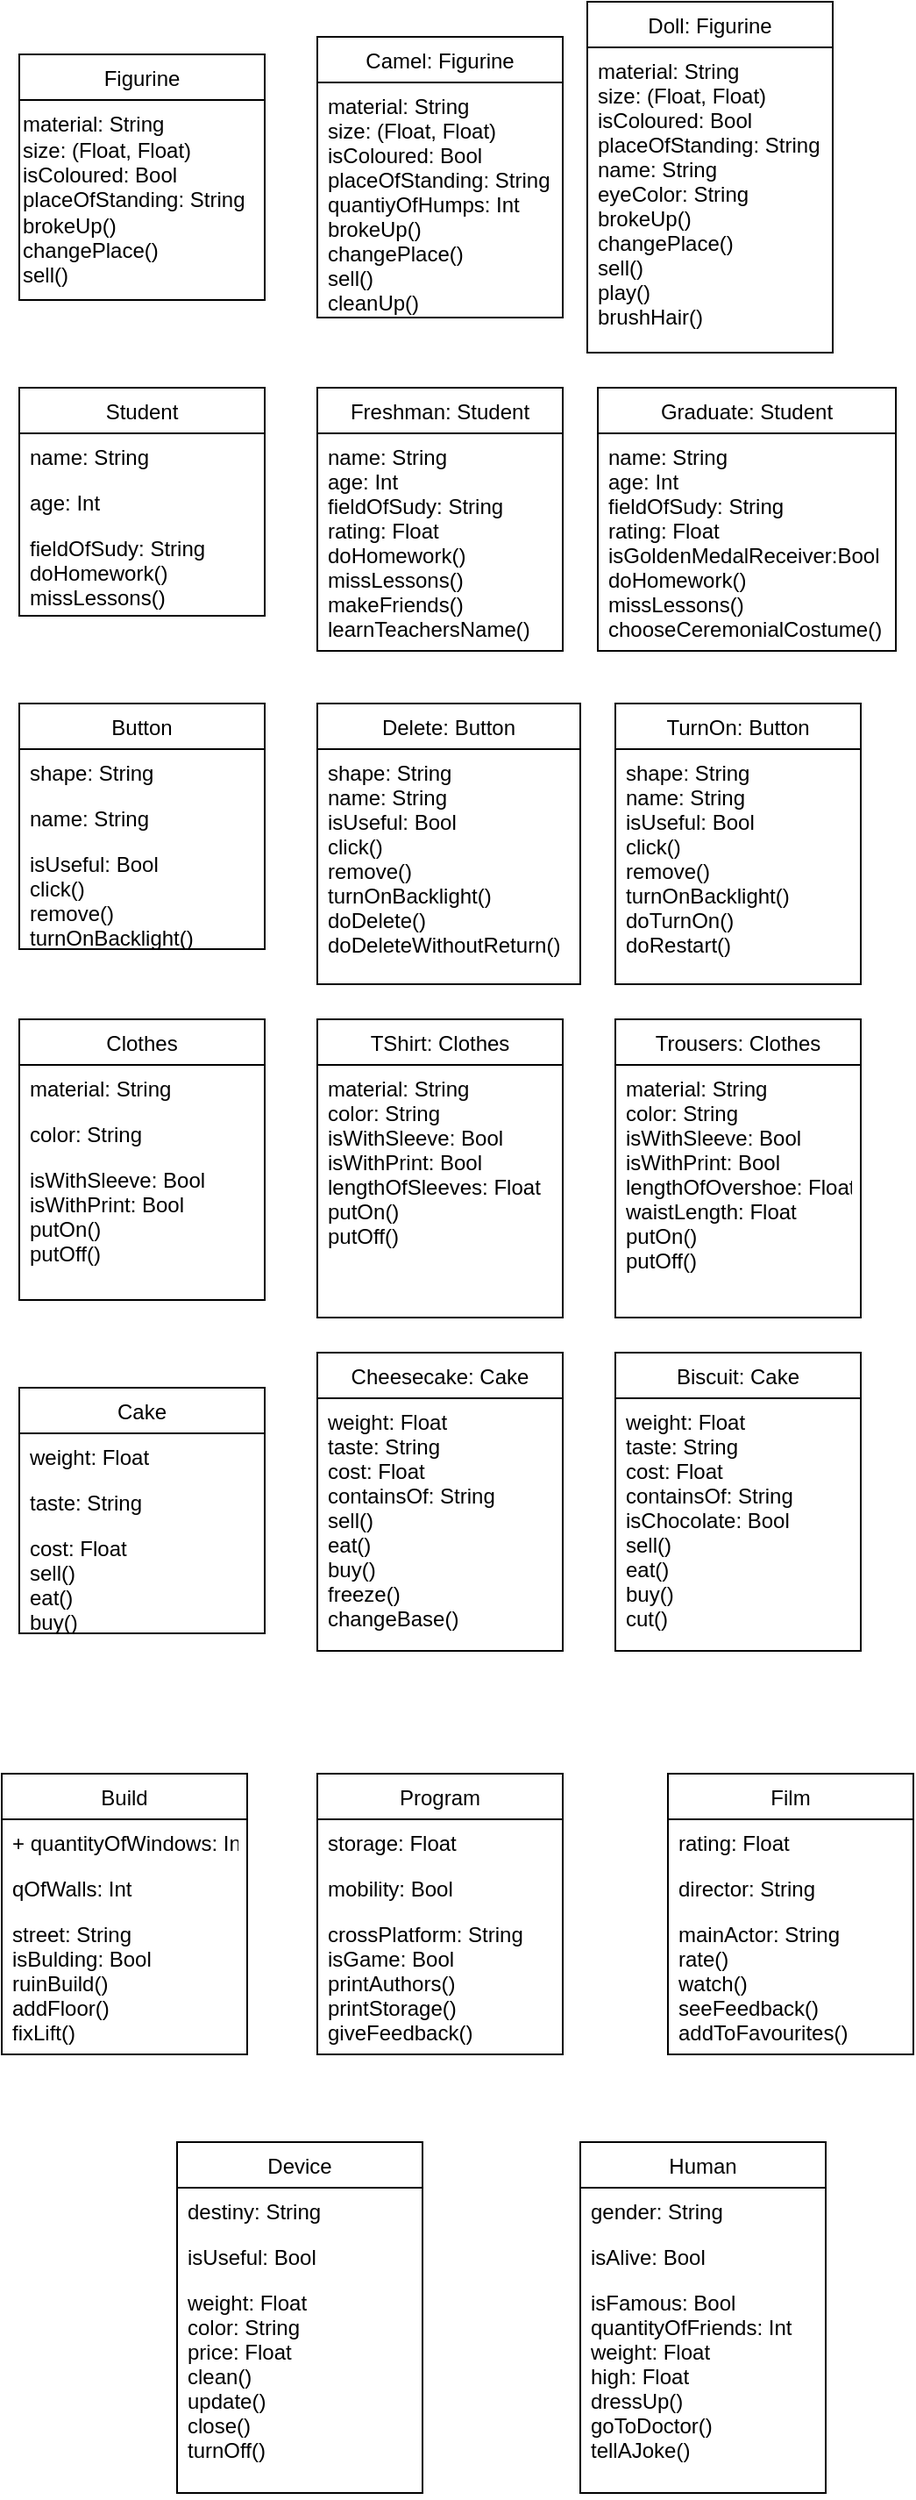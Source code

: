 <mxfile version="15.4.1" type="github">
  <diagram id="C5RBs43oDa-KdzZeNtuy" name="Page-1">
    <mxGraphModel dx="483" dy="1688" grid="1" gridSize="10" guides="1" tooltips="1" connect="1" arrows="1" fold="1" page="1" pageScale="1" pageWidth="827" pageHeight="1169" math="0" shadow="0">
      <root>
        <mxCell id="WIyWlLk6GJQsqaUBKTNV-0" />
        <mxCell id="WIyWlLk6GJQsqaUBKTNV-1" parent="WIyWlLk6GJQsqaUBKTNV-0" />
        <mxCell id="d9hjLv1WuLnABqPmbMbq-0" value="Build" style="swimlane;fontStyle=0;childLayout=stackLayout;horizontal=1;startSize=26;fillColor=none;horizontalStack=0;resizeParent=1;resizeParentMax=0;resizeLast=0;collapsible=1;marginBottom=0;" parent="WIyWlLk6GJQsqaUBKTNV-1" vertex="1">
          <mxGeometry x="80" y="-140" width="140" height="160" as="geometry">
            <mxRectangle x="200" y="-570" width="60" height="26" as="alternateBounds" />
          </mxGeometry>
        </mxCell>
        <mxCell id="d9hjLv1WuLnABqPmbMbq-1" value="+ quantityOfWindows: Int" style="text;strokeColor=none;fillColor=none;align=left;verticalAlign=top;spacingLeft=4;spacingRight=4;overflow=hidden;rotatable=0;points=[[0,0.5],[1,0.5]];portConstraint=eastwest;" parent="d9hjLv1WuLnABqPmbMbq-0" vertex="1">
          <mxGeometry y="26" width="140" height="26" as="geometry" />
        </mxCell>
        <mxCell id="d9hjLv1WuLnABqPmbMbq-2" value="qOfWalls: Int" style="text;strokeColor=none;fillColor=none;align=left;verticalAlign=top;spacingLeft=4;spacingRight=4;overflow=hidden;rotatable=0;points=[[0,0.5],[1,0.5]];portConstraint=eastwest;" parent="d9hjLv1WuLnABqPmbMbq-0" vertex="1">
          <mxGeometry y="52" width="140" height="26" as="geometry" />
        </mxCell>
        <mxCell id="d9hjLv1WuLnABqPmbMbq-3" value="street: String&#xa;isBulding: Bool&#xa;ruinBuild()&#xa;addFloor()&#xa;fixLift()" style="text;strokeColor=none;fillColor=none;align=left;verticalAlign=top;spacingLeft=4;spacingRight=4;overflow=hidden;rotatable=0;points=[[0,0.5],[1,0.5]];portConstraint=eastwest;" parent="d9hjLv1WuLnABqPmbMbq-0" vertex="1">
          <mxGeometry y="78" width="140" height="82" as="geometry" />
        </mxCell>
        <mxCell id="d9hjLv1WuLnABqPmbMbq-6" value="Program" style="swimlane;fontStyle=0;childLayout=stackLayout;horizontal=1;startSize=26;fillColor=none;horizontalStack=0;resizeParent=1;resizeParentMax=0;resizeLast=0;collapsible=1;marginBottom=0;" parent="WIyWlLk6GJQsqaUBKTNV-1" vertex="1">
          <mxGeometry x="260" y="-140" width="140" height="160" as="geometry" />
        </mxCell>
        <mxCell id="d9hjLv1WuLnABqPmbMbq-7" value="storage: Float" style="text;strokeColor=none;fillColor=none;align=left;verticalAlign=top;spacingLeft=4;spacingRight=4;overflow=hidden;rotatable=0;points=[[0,0.5],[1,0.5]];portConstraint=eastwest;" parent="d9hjLv1WuLnABqPmbMbq-6" vertex="1">
          <mxGeometry y="26" width="140" height="26" as="geometry" />
        </mxCell>
        <mxCell id="d9hjLv1WuLnABqPmbMbq-8" value="mobility: Bool" style="text;strokeColor=none;fillColor=none;align=left;verticalAlign=top;spacingLeft=4;spacingRight=4;overflow=hidden;rotatable=0;points=[[0,0.5],[1,0.5]];portConstraint=eastwest;" parent="d9hjLv1WuLnABqPmbMbq-6" vertex="1">
          <mxGeometry y="52" width="140" height="26" as="geometry" />
        </mxCell>
        <mxCell id="d9hjLv1WuLnABqPmbMbq-9" value="crossPlatform: String&#xa;isGame: Bool&#xa;printAuthors()&#xa;printStorage()&#xa;giveFeedback()" style="text;strokeColor=none;fillColor=none;align=left;verticalAlign=top;spacingLeft=4;spacingRight=4;overflow=hidden;rotatable=0;points=[[0,0.5],[1,0.5]];portConstraint=eastwest;" parent="d9hjLv1WuLnABqPmbMbq-6" vertex="1">
          <mxGeometry y="78" width="140" height="82" as="geometry" />
        </mxCell>
        <mxCell id="d9hjLv1WuLnABqPmbMbq-10" value="Film" style="swimlane;fontStyle=0;childLayout=stackLayout;horizontal=1;startSize=26;fillColor=none;horizontalStack=0;resizeParent=1;resizeParentMax=0;resizeLast=0;collapsible=1;marginBottom=0;" parent="WIyWlLk6GJQsqaUBKTNV-1" vertex="1">
          <mxGeometry x="460" y="-140" width="140" height="160" as="geometry" />
        </mxCell>
        <mxCell id="d9hjLv1WuLnABqPmbMbq-11" value="rating: Float" style="text;strokeColor=none;fillColor=none;align=left;verticalAlign=top;spacingLeft=4;spacingRight=4;overflow=hidden;rotatable=0;points=[[0,0.5],[1,0.5]];portConstraint=eastwest;" parent="d9hjLv1WuLnABqPmbMbq-10" vertex="1">
          <mxGeometry y="26" width="140" height="26" as="geometry" />
        </mxCell>
        <mxCell id="d9hjLv1WuLnABqPmbMbq-12" value="director: String" style="text;strokeColor=none;fillColor=none;align=left;verticalAlign=top;spacingLeft=4;spacingRight=4;overflow=hidden;rotatable=0;points=[[0,0.5],[1,0.5]];portConstraint=eastwest;" parent="d9hjLv1WuLnABqPmbMbq-10" vertex="1">
          <mxGeometry y="52" width="140" height="26" as="geometry" />
        </mxCell>
        <mxCell id="d9hjLv1WuLnABqPmbMbq-13" value="mainActor: String&#xa;rate()&#xa;watch()&#xa;seeFeedback()&#xa;addToFavourites()" style="text;strokeColor=none;fillColor=none;align=left;verticalAlign=top;spacingLeft=4;spacingRight=4;overflow=hidden;rotatable=0;points=[[0,0.5],[1,0.5]];portConstraint=eastwest;" parent="d9hjLv1WuLnABqPmbMbq-10" vertex="1">
          <mxGeometry y="78" width="140" height="82" as="geometry" />
        </mxCell>
        <mxCell id="d9hjLv1WuLnABqPmbMbq-14" value="Device" style="swimlane;fontStyle=0;childLayout=stackLayout;horizontal=1;startSize=26;fillColor=none;horizontalStack=0;resizeParent=1;resizeParentMax=0;resizeLast=0;collapsible=1;marginBottom=0;" parent="WIyWlLk6GJQsqaUBKTNV-1" vertex="1">
          <mxGeometry x="180" y="70" width="140" height="200" as="geometry" />
        </mxCell>
        <mxCell id="d9hjLv1WuLnABqPmbMbq-15" value="destiny: String" style="text;strokeColor=none;fillColor=none;align=left;verticalAlign=top;spacingLeft=4;spacingRight=4;overflow=hidden;rotatable=0;points=[[0,0.5],[1,0.5]];portConstraint=eastwest;" parent="d9hjLv1WuLnABqPmbMbq-14" vertex="1">
          <mxGeometry y="26" width="140" height="26" as="geometry" />
        </mxCell>
        <mxCell id="d9hjLv1WuLnABqPmbMbq-16" value="isUseful: Bool" style="text;strokeColor=none;fillColor=none;align=left;verticalAlign=top;spacingLeft=4;spacingRight=4;overflow=hidden;rotatable=0;points=[[0,0.5],[1,0.5]];portConstraint=eastwest;" parent="d9hjLv1WuLnABqPmbMbq-14" vertex="1">
          <mxGeometry y="52" width="140" height="26" as="geometry" />
        </mxCell>
        <mxCell id="d9hjLv1WuLnABqPmbMbq-17" value="weight: Float&#xa;color: String&#xa;price: Float&#xa;clean()&#xa;update()&#xa;close()&#xa;turnOff()" style="text;strokeColor=none;fillColor=none;align=left;verticalAlign=top;spacingLeft=4;spacingRight=4;overflow=hidden;rotatable=0;points=[[0,0.5],[1,0.5]];portConstraint=eastwest;" parent="d9hjLv1WuLnABqPmbMbq-14" vertex="1">
          <mxGeometry y="78" width="140" height="122" as="geometry" />
        </mxCell>
        <mxCell id="d9hjLv1WuLnABqPmbMbq-18" value="Human" style="swimlane;fontStyle=0;childLayout=stackLayout;horizontal=1;startSize=26;fillColor=none;horizontalStack=0;resizeParent=1;resizeParentMax=0;resizeLast=0;collapsible=1;marginBottom=0;" parent="WIyWlLk6GJQsqaUBKTNV-1" vertex="1">
          <mxGeometry x="410" y="70" width="140" height="200" as="geometry" />
        </mxCell>
        <mxCell id="d9hjLv1WuLnABqPmbMbq-19" value="gender: String" style="text;strokeColor=none;fillColor=none;align=left;verticalAlign=top;spacingLeft=4;spacingRight=4;overflow=hidden;rotatable=0;points=[[0,0.5],[1,0.5]];portConstraint=eastwest;" parent="d9hjLv1WuLnABqPmbMbq-18" vertex="1">
          <mxGeometry y="26" width="140" height="26" as="geometry" />
        </mxCell>
        <mxCell id="d9hjLv1WuLnABqPmbMbq-20" value="isAlive: Bool" style="text;strokeColor=none;fillColor=none;align=left;verticalAlign=top;spacingLeft=4;spacingRight=4;overflow=hidden;rotatable=0;points=[[0,0.5],[1,0.5]];portConstraint=eastwest;" parent="d9hjLv1WuLnABqPmbMbq-18" vertex="1">
          <mxGeometry y="52" width="140" height="26" as="geometry" />
        </mxCell>
        <mxCell id="d9hjLv1WuLnABqPmbMbq-21" value="isFamous: Bool&#xa;quantityOfFriends: Int&#xa;weight: Float&#xa;high: Float&#xa;dressUp()&#xa;goToDoctor()&#xa;tellAJoke()" style="text;strokeColor=none;fillColor=none;align=left;verticalAlign=top;spacingLeft=4;spacingRight=4;overflow=hidden;rotatable=0;points=[[0,0.5],[1,0.5]];portConstraint=eastwest;" parent="d9hjLv1WuLnABqPmbMbq-18" vertex="1">
          <mxGeometry y="78" width="140" height="122" as="geometry" />
        </mxCell>
        <mxCell id="I-5xlqZzlYs9I6MVpBO2-0" value="Figurine" style="swimlane;fontStyle=0;childLayout=stackLayout;horizontal=1;startSize=26;fillColor=none;horizontalStack=0;resizeParent=1;resizeParentMax=0;resizeLast=0;collapsible=1;marginBottom=0;" vertex="1" parent="WIyWlLk6GJQsqaUBKTNV-1">
          <mxGeometry x="90" y="-1120" width="140" height="140" as="geometry" />
        </mxCell>
        <mxCell id="I-5xlqZzlYs9I6MVpBO2-4" value="material: String&lt;br&gt;size: (Float, Float)&lt;br&gt;isColoured: Bool&lt;br&gt;placeOfStanding: String&lt;br&gt;brokeUp()&lt;br&gt;changePlace()&lt;br&gt;sell()" style="text;html=1;strokeColor=none;fillColor=none;align=left;verticalAlign=middle;whiteSpace=wrap;rounded=0;" vertex="1" parent="I-5xlqZzlYs9I6MVpBO2-0">
          <mxGeometry y="26" width="140" height="114" as="geometry" />
        </mxCell>
        <mxCell id="I-5xlqZzlYs9I6MVpBO2-5" value="Camel: Figurine" style="swimlane;fontStyle=0;childLayout=stackLayout;horizontal=1;startSize=26;fillColor=none;horizontalStack=0;resizeParent=1;resizeParentMax=0;resizeLast=0;collapsible=1;marginBottom=0;align=center;" vertex="1" parent="WIyWlLk6GJQsqaUBKTNV-1">
          <mxGeometry x="260" y="-1130" width="140" height="160" as="geometry" />
        </mxCell>
        <mxCell id="I-5xlqZzlYs9I6MVpBO2-6" value="material: String&#xa;size: (Float, Float)&#xa;isColoured: Bool&#xa;placeOfStanding: String&#xa;quantiyOfHumps: Int&#xa;brokeUp()&#xa;changePlace()&#xa;sell()&#xa;cleanUp()" style="text;strokeColor=none;fillColor=none;align=left;verticalAlign=top;spacingLeft=4;spacingRight=4;overflow=hidden;rotatable=0;points=[[0,0.5],[1,0.5]];portConstraint=eastwest;" vertex="1" parent="I-5xlqZzlYs9I6MVpBO2-5">
          <mxGeometry y="26" width="140" height="134" as="geometry" />
        </mxCell>
        <mxCell id="I-5xlqZzlYs9I6MVpBO2-9" value="Doll: Figurine" style="swimlane;fontStyle=0;childLayout=stackLayout;horizontal=1;startSize=26;fillColor=none;horizontalStack=0;resizeParent=1;resizeParentMax=0;resizeLast=0;collapsible=1;marginBottom=0;align=center;" vertex="1" parent="WIyWlLk6GJQsqaUBKTNV-1">
          <mxGeometry x="414" y="-1150" width="140" height="200" as="geometry" />
        </mxCell>
        <mxCell id="I-5xlqZzlYs9I6MVpBO2-10" value="material: String&#xa;size: (Float, Float)&#xa;isColoured: Bool&#xa;placeOfStanding: String&#xa;name: String&#xa;eyeColor: String&#xa;brokeUp()&#xa;changePlace()&#xa;sell()&#xa;play()&#xa;brushHair()" style="text;strokeColor=none;fillColor=none;align=left;verticalAlign=top;spacingLeft=4;spacingRight=4;overflow=hidden;rotatable=0;points=[[0,0.5],[1,0.5]];portConstraint=eastwest;" vertex="1" parent="I-5xlqZzlYs9I6MVpBO2-9">
          <mxGeometry y="26" width="140" height="174" as="geometry" />
        </mxCell>
        <mxCell id="I-5xlqZzlYs9I6MVpBO2-14" value="Student" style="swimlane;fontStyle=0;childLayout=stackLayout;horizontal=1;startSize=26;fillColor=none;horizontalStack=0;resizeParent=1;resizeParentMax=0;resizeLast=0;collapsible=1;marginBottom=0;align=center;" vertex="1" parent="WIyWlLk6GJQsqaUBKTNV-1">
          <mxGeometry x="90" y="-930" width="140" height="130" as="geometry" />
        </mxCell>
        <mxCell id="I-5xlqZzlYs9I6MVpBO2-15" value="name: String" style="text;strokeColor=none;fillColor=none;align=left;verticalAlign=top;spacingLeft=4;spacingRight=4;overflow=hidden;rotatable=0;points=[[0,0.5],[1,0.5]];portConstraint=eastwest;" vertex="1" parent="I-5xlqZzlYs9I6MVpBO2-14">
          <mxGeometry y="26" width="140" height="26" as="geometry" />
        </mxCell>
        <mxCell id="I-5xlqZzlYs9I6MVpBO2-16" value="age: Int" style="text;strokeColor=none;fillColor=none;align=left;verticalAlign=top;spacingLeft=4;spacingRight=4;overflow=hidden;rotatable=0;points=[[0,0.5],[1,0.5]];portConstraint=eastwest;" vertex="1" parent="I-5xlqZzlYs9I6MVpBO2-14">
          <mxGeometry y="52" width="140" height="26" as="geometry" />
        </mxCell>
        <mxCell id="I-5xlqZzlYs9I6MVpBO2-17" value="fieldOfSudy: String&#xa;doHomework()&#xa;missLessons()" style="text;strokeColor=none;fillColor=none;align=left;verticalAlign=top;spacingLeft=4;spacingRight=4;overflow=hidden;rotatable=0;points=[[0,0.5],[1,0.5]];portConstraint=eastwest;" vertex="1" parent="I-5xlqZzlYs9I6MVpBO2-14">
          <mxGeometry y="78" width="140" height="52" as="geometry" />
        </mxCell>
        <mxCell id="I-5xlqZzlYs9I6MVpBO2-18" value="Freshman: Student" style="swimlane;fontStyle=0;childLayout=stackLayout;horizontal=1;startSize=26;fillColor=none;horizontalStack=0;resizeParent=1;resizeParentMax=0;resizeLast=0;collapsible=1;marginBottom=0;align=center;" vertex="1" parent="WIyWlLk6GJQsqaUBKTNV-1">
          <mxGeometry x="260" y="-930" width="140" height="150" as="geometry" />
        </mxCell>
        <mxCell id="I-5xlqZzlYs9I6MVpBO2-19" value="name: String&#xa;age: Int&#xa;fieldOfSudy: String&#xa;rating: Float&#xa;doHomework()&#xa;missLessons()&#xa;makeFriends()&#xa;learnTeachersName()" style="text;strokeColor=none;fillColor=none;align=left;verticalAlign=top;spacingLeft=4;spacingRight=4;overflow=hidden;rotatable=0;points=[[0,0.5],[1,0.5]];portConstraint=eastwest;" vertex="1" parent="I-5xlqZzlYs9I6MVpBO2-18">
          <mxGeometry y="26" width="140" height="124" as="geometry" />
        </mxCell>
        <mxCell id="I-5xlqZzlYs9I6MVpBO2-22" value="Graduate: Student" style="swimlane;fontStyle=0;childLayout=stackLayout;horizontal=1;startSize=26;fillColor=none;horizontalStack=0;resizeParent=1;resizeParentMax=0;resizeLast=0;collapsible=1;marginBottom=0;align=center;" vertex="1" parent="WIyWlLk6GJQsqaUBKTNV-1">
          <mxGeometry x="420" y="-930" width="170" height="150" as="geometry" />
        </mxCell>
        <mxCell id="I-5xlqZzlYs9I6MVpBO2-23" value="name: String&#xa;age: Int&#xa;fieldOfSudy: String&#xa;rating: Float&#xa;isGoldenMedalReceiver:Bool&#xa;doHomework()&#xa;missLessons()&#xa;chooseCeremonialCostume()&#xa;" style="text;strokeColor=none;fillColor=none;align=left;verticalAlign=top;spacingLeft=4;spacingRight=4;overflow=hidden;rotatable=0;points=[[0,0.5],[1,0.5]];portConstraint=eastwest;" vertex="1" parent="I-5xlqZzlYs9I6MVpBO2-22">
          <mxGeometry y="26" width="170" height="124" as="geometry" />
        </mxCell>
        <mxCell id="I-5xlqZzlYs9I6MVpBO2-26" value="Button" style="swimlane;fontStyle=0;childLayout=stackLayout;horizontal=1;startSize=26;fillColor=none;horizontalStack=0;resizeParent=1;resizeParentMax=0;resizeLast=0;collapsible=1;marginBottom=0;align=center;" vertex="1" parent="WIyWlLk6GJQsqaUBKTNV-1">
          <mxGeometry x="90" y="-750" width="140" height="140" as="geometry" />
        </mxCell>
        <mxCell id="I-5xlqZzlYs9I6MVpBO2-27" value="shape: String" style="text;strokeColor=none;fillColor=none;align=left;verticalAlign=top;spacingLeft=4;spacingRight=4;overflow=hidden;rotatable=0;points=[[0,0.5],[1,0.5]];portConstraint=eastwest;" vertex="1" parent="I-5xlqZzlYs9I6MVpBO2-26">
          <mxGeometry y="26" width="140" height="26" as="geometry" />
        </mxCell>
        <mxCell id="I-5xlqZzlYs9I6MVpBO2-28" value="name: String" style="text;strokeColor=none;fillColor=none;align=left;verticalAlign=top;spacingLeft=4;spacingRight=4;overflow=hidden;rotatable=0;points=[[0,0.5],[1,0.5]];portConstraint=eastwest;" vertex="1" parent="I-5xlqZzlYs9I6MVpBO2-26">
          <mxGeometry y="52" width="140" height="26" as="geometry" />
        </mxCell>
        <mxCell id="I-5xlqZzlYs9I6MVpBO2-29" value="isUseful: Bool&#xa;click()&#xa;remove()&#xa;turnOnBacklight()" style="text;strokeColor=none;fillColor=none;align=left;verticalAlign=top;spacingLeft=4;spacingRight=4;overflow=hidden;rotatable=0;points=[[0,0.5],[1,0.5]];portConstraint=eastwest;" vertex="1" parent="I-5xlqZzlYs9I6MVpBO2-26">
          <mxGeometry y="78" width="140" height="62" as="geometry" />
        </mxCell>
        <mxCell id="I-5xlqZzlYs9I6MVpBO2-30" value="Delete: Button" style="swimlane;fontStyle=0;childLayout=stackLayout;horizontal=1;startSize=26;fillColor=none;horizontalStack=0;resizeParent=1;resizeParentMax=0;resizeLast=0;collapsible=1;marginBottom=0;align=center;" vertex="1" parent="WIyWlLk6GJQsqaUBKTNV-1">
          <mxGeometry x="260" y="-750" width="150" height="160" as="geometry" />
        </mxCell>
        <mxCell id="I-5xlqZzlYs9I6MVpBO2-31" value="shape: String&#xa;name: String&#xa;isUseful: Bool&#xa;click()&#xa;remove()&#xa;turnOnBacklight()&#xa;doDelete()&#xa;doDeleteWithoutReturn()" style="text;strokeColor=none;fillColor=none;align=left;verticalAlign=top;spacingLeft=4;spacingRight=4;overflow=hidden;rotatable=0;points=[[0,0.5],[1,0.5]];portConstraint=eastwest;" vertex="1" parent="I-5xlqZzlYs9I6MVpBO2-30">
          <mxGeometry y="26" width="150" height="134" as="geometry" />
        </mxCell>
        <mxCell id="I-5xlqZzlYs9I6MVpBO2-34" value="TurnOn: Button" style="swimlane;fontStyle=0;childLayout=stackLayout;horizontal=1;startSize=26;fillColor=none;horizontalStack=0;resizeParent=1;resizeParentMax=0;resizeLast=0;collapsible=1;marginBottom=0;align=center;" vertex="1" parent="WIyWlLk6GJQsqaUBKTNV-1">
          <mxGeometry x="430" y="-750" width="140" height="160" as="geometry" />
        </mxCell>
        <mxCell id="I-5xlqZzlYs9I6MVpBO2-35" value="shape: String&#xa;name: String&#xa;isUseful: Bool&#xa;click()&#xa;remove()&#xa;turnOnBacklight()&#xa;doTurnOn()&#xa;doRestart()" style="text;strokeColor=none;fillColor=none;align=left;verticalAlign=top;spacingLeft=4;spacingRight=4;overflow=hidden;rotatable=0;points=[[0,0.5],[1,0.5]];portConstraint=eastwest;" vertex="1" parent="I-5xlqZzlYs9I6MVpBO2-34">
          <mxGeometry y="26" width="140" height="134" as="geometry" />
        </mxCell>
        <mxCell id="I-5xlqZzlYs9I6MVpBO2-38" value="Clothes" style="swimlane;fontStyle=0;childLayout=stackLayout;horizontal=1;startSize=26;fillColor=none;horizontalStack=0;resizeParent=1;resizeParentMax=0;resizeLast=0;collapsible=1;marginBottom=0;align=center;" vertex="1" parent="WIyWlLk6GJQsqaUBKTNV-1">
          <mxGeometry x="90" y="-570" width="140" height="160" as="geometry" />
        </mxCell>
        <mxCell id="I-5xlqZzlYs9I6MVpBO2-39" value="material: String" style="text;strokeColor=none;fillColor=none;align=left;verticalAlign=top;spacingLeft=4;spacingRight=4;overflow=hidden;rotatable=0;points=[[0,0.5],[1,0.5]];portConstraint=eastwest;" vertex="1" parent="I-5xlqZzlYs9I6MVpBO2-38">
          <mxGeometry y="26" width="140" height="26" as="geometry" />
        </mxCell>
        <mxCell id="I-5xlqZzlYs9I6MVpBO2-40" value="color: String" style="text;strokeColor=none;fillColor=none;align=left;verticalAlign=top;spacingLeft=4;spacingRight=4;overflow=hidden;rotatable=0;points=[[0,0.5],[1,0.5]];portConstraint=eastwest;" vertex="1" parent="I-5xlqZzlYs9I6MVpBO2-38">
          <mxGeometry y="52" width="140" height="26" as="geometry" />
        </mxCell>
        <mxCell id="I-5xlqZzlYs9I6MVpBO2-41" value="isWithSleeve: Bool&#xa;isWithPrint: Bool&#xa;putOn()&#xa;putOff()" style="text;strokeColor=none;fillColor=none;align=left;verticalAlign=top;spacingLeft=4;spacingRight=4;overflow=hidden;rotatable=0;points=[[0,0.5],[1,0.5]];portConstraint=eastwest;" vertex="1" parent="I-5xlqZzlYs9I6MVpBO2-38">
          <mxGeometry y="78" width="140" height="82" as="geometry" />
        </mxCell>
        <mxCell id="I-5xlqZzlYs9I6MVpBO2-42" value="TShirt: Clothes" style="swimlane;fontStyle=0;childLayout=stackLayout;horizontal=1;startSize=26;fillColor=none;horizontalStack=0;resizeParent=1;resizeParentMax=0;resizeLast=0;collapsible=1;marginBottom=0;align=center;" vertex="1" parent="WIyWlLk6GJQsqaUBKTNV-1">
          <mxGeometry x="260" y="-570" width="140" height="170" as="geometry" />
        </mxCell>
        <mxCell id="I-5xlqZzlYs9I6MVpBO2-43" value="material: String&#xa;color: String&#xa;isWithSleeve: Bool&#xa;isWithPrint: Bool&#xa;lengthOfSleeves: Float&#xa;putOn()&#xa;putOff()" style="text;strokeColor=none;fillColor=none;align=left;verticalAlign=top;spacingLeft=4;spacingRight=4;overflow=hidden;rotatable=0;points=[[0,0.5],[1,0.5]];portConstraint=eastwest;" vertex="1" parent="I-5xlqZzlYs9I6MVpBO2-42">
          <mxGeometry y="26" width="140" height="144" as="geometry" />
        </mxCell>
        <mxCell id="I-5xlqZzlYs9I6MVpBO2-46" value="Trousers: Clothes" style="swimlane;fontStyle=0;childLayout=stackLayout;horizontal=1;startSize=26;fillColor=none;horizontalStack=0;resizeParent=1;resizeParentMax=0;resizeLast=0;collapsible=1;marginBottom=0;align=center;" vertex="1" parent="WIyWlLk6GJQsqaUBKTNV-1">
          <mxGeometry x="430" y="-570" width="140" height="170" as="geometry" />
        </mxCell>
        <mxCell id="I-5xlqZzlYs9I6MVpBO2-47" value="material: String&#xa;color: String&#xa;isWithSleeve: Bool&#xa;isWithPrint: Bool&#xa;lengthOfOvershoe: Float&#xa;waistLength: Float&#xa;putOn()&#xa;putOff()" style="text;strokeColor=none;fillColor=none;align=left;verticalAlign=top;spacingLeft=4;spacingRight=4;overflow=hidden;rotatable=0;points=[[0,0.5],[1,0.5]];portConstraint=eastwest;" vertex="1" parent="I-5xlqZzlYs9I6MVpBO2-46">
          <mxGeometry y="26" width="140" height="144" as="geometry" />
        </mxCell>
        <mxCell id="I-5xlqZzlYs9I6MVpBO2-50" value="Cake" style="swimlane;fontStyle=0;childLayout=stackLayout;horizontal=1;startSize=26;fillColor=none;horizontalStack=0;resizeParent=1;resizeParentMax=0;resizeLast=0;collapsible=1;marginBottom=0;align=center;" vertex="1" parent="WIyWlLk6GJQsqaUBKTNV-1">
          <mxGeometry x="90" y="-360" width="140" height="140" as="geometry" />
        </mxCell>
        <mxCell id="I-5xlqZzlYs9I6MVpBO2-51" value="weight: Float" style="text;strokeColor=none;fillColor=none;align=left;verticalAlign=top;spacingLeft=4;spacingRight=4;overflow=hidden;rotatable=0;points=[[0,0.5],[1,0.5]];portConstraint=eastwest;" vertex="1" parent="I-5xlqZzlYs9I6MVpBO2-50">
          <mxGeometry y="26" width="140" height="26" as="geometry" />
        </mxCell>
        <mxCell id="I-5xlqZzlYs9I6MVpBO2-52" value="taste: String" style="text;strokeColor=none;fillColor=none;align=left;verticalAlign=top;spacingLeft=4;spacingRight=4;overflow=hidden;rotatable=0;points=[[0,0.5],[1,0.5]];portConstraint=eastwest;" vertex="1" parent="I-5xlqZzlYs9I6MVpBO2-50">
          <mxGeometry y="52" width="140" height="26" as="geometry" />
        </mxCell>
        <mxCell id="I-5xlqZzlYs9I6MVpBO2-53" value="cost: Float&#xa;sell()&#xa;eat()&#xa;buy()" style="text;strokeColor=none;fillColor=none;align=left;verticalAlign=top;spacingLeft=4;spacingRight=4;overflow=hidden;rotatable=0;points=[[0,0.5],[1,0.5]];portConstraint=eastwest;" vertex="1" parent="I-5xlqZzlYs9I6MVpBO2-50">
          <mxGeometry y="78" width="140" height="62" as="geometry" />
        </mxCell>
        <mxCell id="I-5xlqZzlYs9I6MVpBO2-54" value="Cheesecake: Cake" style="swimlane;fontStyle=0;childLayout=stackLayout;horizontal=1;startSize=26;fillColor=none;horizontalStack=0;resizeParent=1;resizeParentMax=0;resizeLast=0;collapsible=1;marginBottom=0;align=center;" vertex="1" parent="WIyWlLk6GJQsqaUBKTNV-1">
          <mxGeometry x="260" y="-380" width="140" height="170" as="geometry" />
        </mxCell>
        <mxCell id="I-5xlqZzlYs9I6MVpBO2-55" value="weight: Float&#xa;taste: String&#xa;cost: Float&#xa;containsOf: String&#xa;sell()&#xa;eat()&#xa;buy()&#xa;freeze()&#xa;changeBase()" style="text;strokeColor=none;fillColor=none;align=left;verticalAlign=top;spacingLeft=4;spacingRight=4;overflow=hidden;rotatable=0;points=[[0,0.5],[1,0.5]];portConstraint=eastwest;" vertex="1" parent="I-5xlqZzlYs9I6MVpBO2-54">
          <mxGeometry y="26" width="140" height="144" as="geometry" />
        </mxCell>
        <mxCell id="I-5xlqZzlYs9I6MVpBO2-58" value="Biscuit: Cake" style="swimlane;fontStyle=0;childLayout=stackLayout;horizontal=1;startSize=26;fillColor=none;horizontalStack=0;resizeParent=1;resizeParentMax=0;resizeLast=0;collapsible=1;marginBottom=0;align=center;" vertex="1" parent="WIyWlLk6GJQsqaUBKTNV-1">
          <mxGeometry x="430" y="-380" width="140" height="170" as="geometry" />
        </mxCell>
        <mxCell id="I-5xlqZzlYs9I6MVpBO2-59" value="weight: Float&#xa;taste: String&#xa;cost: Float&#xa;containsOf: String&#xa;isChocolate: Bool&#xa;sell()&#xa;eat()&#xa;buy()&#xa;cut()&#xa;" style="text;strokeColor=none;fillColor=none;align=left;verticalAlign=top;spacingLeft=4;spacingRight=4;overflow=hidden;rotatable=0;points=[[0,0.5],[1,0.5]];portConstraint=eastwest;" vertex="1" parent="I-5xlqZzlYs9I6MVpBO2-58">
          <mxGeometry y="26" width="140" height="144" as="geometry" />
        </mxCell>
      </root>
    </mxGraphModel>
  </diagram>
</mxfile>
